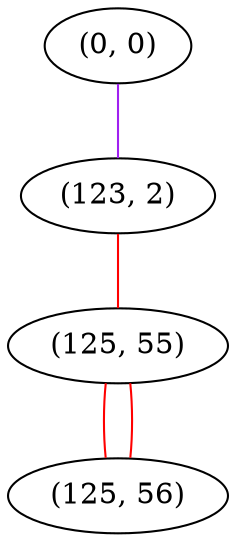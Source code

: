 graph "" {
"(0, 0)";
"(123, 2)";
"(125, 55)";
"(125, 56)";
"(0, 0)" -- "(123, 2)"  [color=purple, key=0, weight=4];
"(123, 2)" -- "(125, 55)"  [color=red, key=0, weight=1];
"(125, 55)" -- "(125, 56)"  [color=red, key=0, weight=1];
"(125, 55)" -- "(125, 56)"  [color=red, key=1, weight=1];
}

